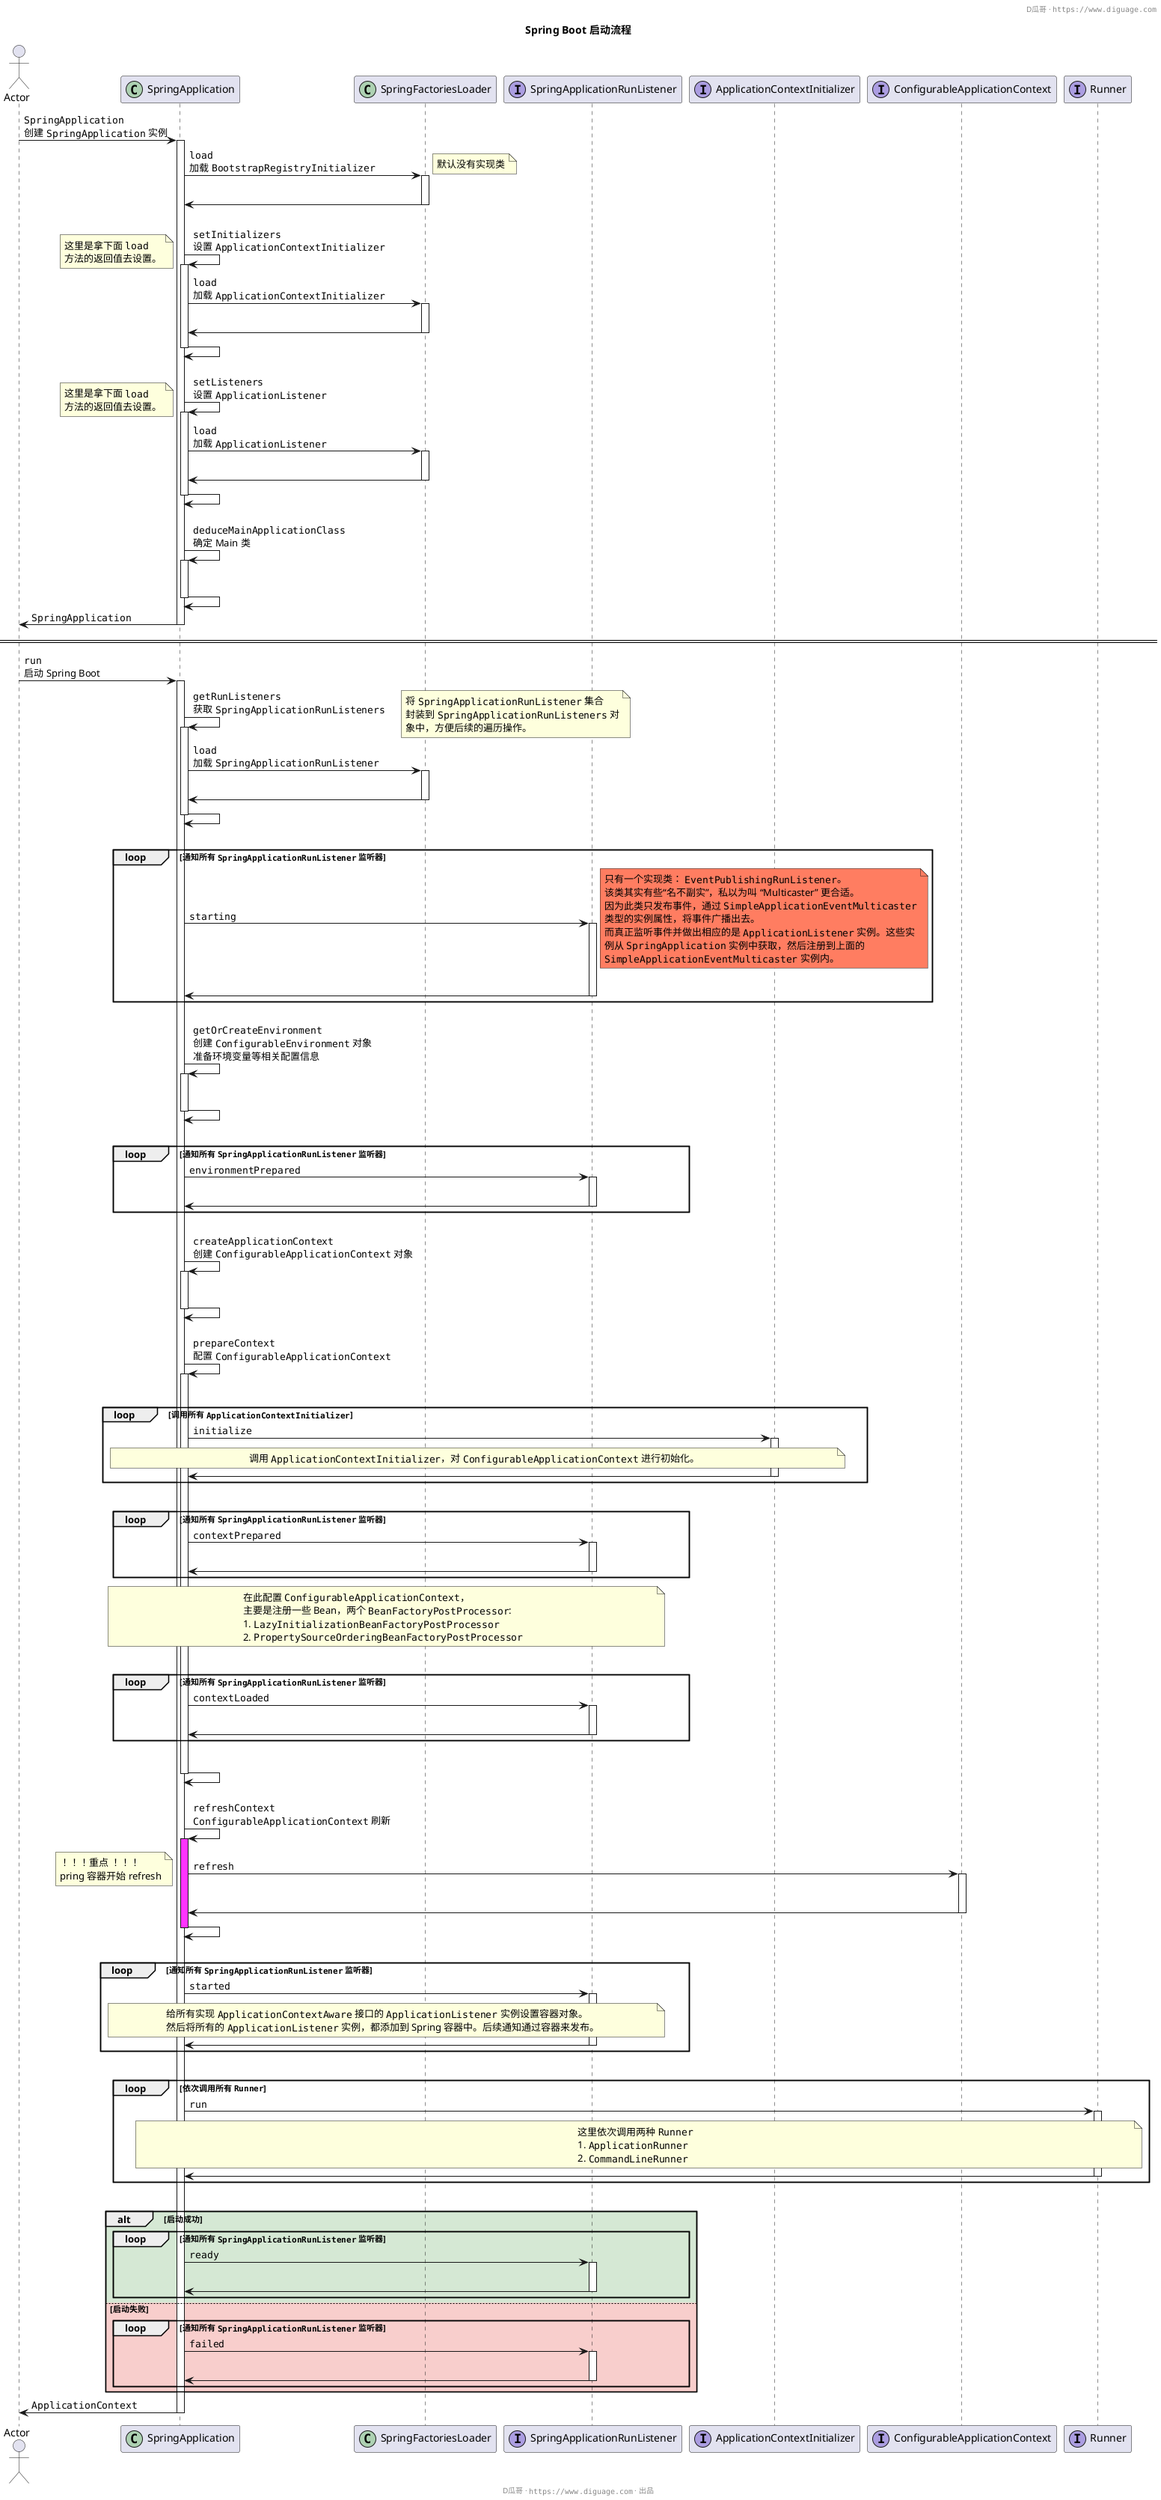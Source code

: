 @startuml
header D瓜哥 · ""https://www.diguage.com""

title **Spring Boot 启动流程**

actor Actor
participant SpringApplication << (C,#ADD1B2) >>
participant SpringFactoriesLoader << (C,#ADD1B2) >>
participant SpringApplicationRunListener << (I,#AB9DE1) >>
participant ApplicationContextInitializer << (I,#AB9DE1) >>
participant ConfigurableApplicationContext << (I,#AB9DE1) >>
participant Runner << (I,#AB9DE1) >>

Actor -> SpringApplication: ""SpringApplication""\n创建 ""SpringApplication"" 实例
activate SpringApplication

    SpringApplication -> SpringFactoriesLoader: ""load""\n加载 ""BootstrapRegistryInitializer""
    note right: 默认没有实现类
    activate SpringFactoriesLoader
    |||
    SpringApplication <- SpringFactoriesLoader
    deactivate SpringFactoriesLoader

    |||

    SpringApplication -> SpringApplication: ""setInitializers""\n设置 ""ApplicationContextInitializer""
    note left: 这里是拿下面 ""load"" \n方法的返回值去设置。
    activate SpringApplication
		SpringApplication -> SpringFactoriesLoader: ""load""\n加载 ""ApplicationContextInitializer""
		activate SpringFactoriesLoader
		|||
		SpringApplication <- SpringFactoriesLoader
		deactivate SpringFactoriesLoader
    SpringApplication -> SpringApplication
    deactivate SpringApplication

    |||

    SpringApplication -> SpringApplication: ""setListeners""\n设置 ""ApplicationListener""
    note left: 这里是拿下面 ""load"" \n方法的返回值去设置。
    activate SpringApplication
		SpringApplication -> SpringFactoriesLoader: ""load""\n加载 ""ApplicationListener""
		activate SpringFactoriesLoader
		|||
		SpringApplication <- SpringFactoriesLoader
		deactivate SpringFactoriesLoader
    SpringApplication -> SpringApplication
    deactivate SpringApplication

    |||

    SpringApplication -> SpringApplication: ""deduceMainApplicationClass""\n确定 Main 类
    activate SpringApplication
	|||
    SpringApplication -> SpringApplication
    deactivate SpringApplication

Actor <- SpringApplication: ""SpringApplication""
deactivate SpringApplication

====

Actor -> SpringApplication: ""run""\n启动 Spring Boot
activate SpringApplication

    SpringApplication -> SpringApplication: ""getRunListeners""\n获取 ""SpringApplicationRunListeners""
    note right: 将 ""SpringApplicationRunListener"" 集合\n封装到 ""SpringApplicationRunListeners"" 对\n象中，方便后续的遍历操作。
    activate SpringApplication
		SpringApplication -> SpringFactoriesLoader: ""load""\n加载 ""SpringApplicationRunListener""
		activate SpringFactoriesLoader
		|||
		SpringApplication <- SpringFactoriesLoader
		deactivate SpringFactoriesLoader
    SpringApplication -> SpringApplication
    deactivate SpringApplication

    |||

	loop 通知所有 ""SpringApplicationRunListener"" 监听器
        SpringApplication -> SpringApplicationRunListener: ""starting""
        note right #ff7d61: 只有一个实现类： ""EventPublishingRunListener""。\n该类其实有些“名不副实”，私以为叫 “Multicaster” 更合适。\n因为此类只发布事件，通过 ""SimpleApplicationEventMulticaster""\n类型的实例属性，将事件广播出去。\n而真正监听事件并做出相应的是 ""ApplicationListener"" 实例。这些实\n例从 ""SpringApplication"" 实例中获取，然后注册到上面的\n""SimpleApplicationEventMulticaster"" 实例内。
        activate SpringApplicationRunListener
        |||
        SpringApplication <- SpringApplicationRunListener
        deactivate SpringApplicationRunListener
    end

    |||

    SpringApplication -> SpringApplication: ""getOrCreateEnvironment""\n创建 ""ConfigurableEnvironment"" 对象\n准备环境变量等相关配置信息
    activate SpringApplication
    |||
    SpringApplication -> SpringApplication
    deactivate SpringApplication

    |||

	loop 通知所有 ""SpringApplicationRunListener"" 监听器
        SpringApplication -> SpringApplicationRunListener: ""environmentPrepared""
        activate SpringApplicationRunListener
        |||
        SpringApplication <- SpringApplicationRunListener
        deactivate SpringApplicationRunListener
    end

    |||

    SpringApplication -> SpringApplication: ""createApplicationContext""\n创建 ""ConfigurableApplicationContext"" 对象
    activate SpringApplication
    |||
    SpringApplication -> SpringApplication
    deactivate SpringApplication

    |||

    SpringApplication -> SpringApplication: ""prepareContext""\n配置 ""ConfigurableApplicationContext""
    activate SpringApplication

		|||

		loop 调用所有 ""ApplicationContextInitializer""
			SpringApplication -> ApplicationContextInitializer: ""initialize""
			activate ApplicationContextInitializer
			note over SpringApplication,ApplicationContextInitializer: 调用 ""ApplicationContextInitializer""，对 ""ConfigurableApplicationContext"" 进行初始化。
			SpringApplication <- ApplicationContextInitializer
			deactivate ApplicationContextInitializer
		end

		|||

		loop 通知所有 ""SpringApplicationRunListener"" 监听器
			SpringApplication -> SpringApplicationRunListener: ""contextPrepared""
			activate SpringApplicationRunListener
			|||
			SpringApplication <- SpringApplicationRunListener
			deactivate SpringApplicationRunListener
		end

		note over SpringApplication,SpringApplicationRunListener:在此配置 ""ConfigurableApplicationContext""，\n主要是注册一些 Bean，两个 ""BeanFactoryPostProcessor"": \n#""LazyInitializationBeanFactoryPostProcessor""\n#""PropertySourceOrderingBeanFactoryPostProcessor""

		|||

		loop 通知所有 ""SpringApplicationRunListener"" 监听器
			SpringApplication -> SpringApplicationRunListener: ""contextLoaded""
			activate SpringApplicationRunListener
			|||
			SpringApplication <- SpringApplicationRunListener
			deactivate SpringApplicationRunListener
		end

		|||
    SpringApplication -> SpringApplication
    deactivate SpringApplication

	|||

	SpringApplication -> SpringApplication: ""refreshContext""\n""ConfigurableApplicationContext"" 刷新
	activate SpringApplication #FF33FF

		SpringApplication -> ConfigurableApplicationContext: ""refresh""
		note left: ！！！重点 ！！！\npring 容器开始 refresh
		activate ConfigurableApplicationContext
		|||
		SpringApplication <- ConfigurableApplicationContext
		deactivate ConfigurableApplicationContext

	SpringApplication -> SpringApplication
    deactivate SpringApplication

    |||

	loop 通知所有 ""SpringApplicationRunListener"" 监听器
        SpringApplication -> SpringApplicationRunListener: ""started""
        note over SpringApplication,SpringApplicationRunListener: 给所有实现 ""ApplicationContextAware"" 接口的 ""ApplicationListener"" 实例设置容器对象。\n然后将所有的 ""ApplicationListener"" 实例，都添加到 Spring 容器中。后续通知通过容器来发布。
        activate SpringApplicationRunListener
        SpringApplication <- SpringApplicationRunListener
        deactivate SpringApplicationRunListener
    end

    |||

	loop 依次调用所有 ""Runner""
        SpringApplication -> Runner: ""run""
        note over SpringApplication,Runner:这里依次调用两种 ""Runner""\n#""ApplicationRunner""\n#""CommandLineRunner""
        activate Runner
        SpringApplication <- Runner
        deactivate Runner
    end

    |||

	alt #D5E8D4 启动成功
		loop 通知所有 ""SpringApplicationRunListener"" 监听器
			SpringApplication -> SpringApplicationRunListener: ""ready""
			activate SpringApplicationRunListener
			|||
			SpringApplication <- SpringApplicationRunListener
			deactivate SpringApplicationRunListener
		end
	else #F8CECC 启动失败
		loop 通知所有 ""SpringApplicationRunListener"" 监听器
			SpringApplication -> SpringApplicationRunListener: ""failed""
			activate SpringApplicationRunListener
			|||
			SpringApplication <- SpringApplicationRunListener
			deactivate SpringApplicationRunListener
		end
	end


Actor <- SpringApplication: ""ApplicationContext""
deactivate SpringApplication


footer D瓜哥 · ""https://www.diguage.com"" · 出品
@enduml
